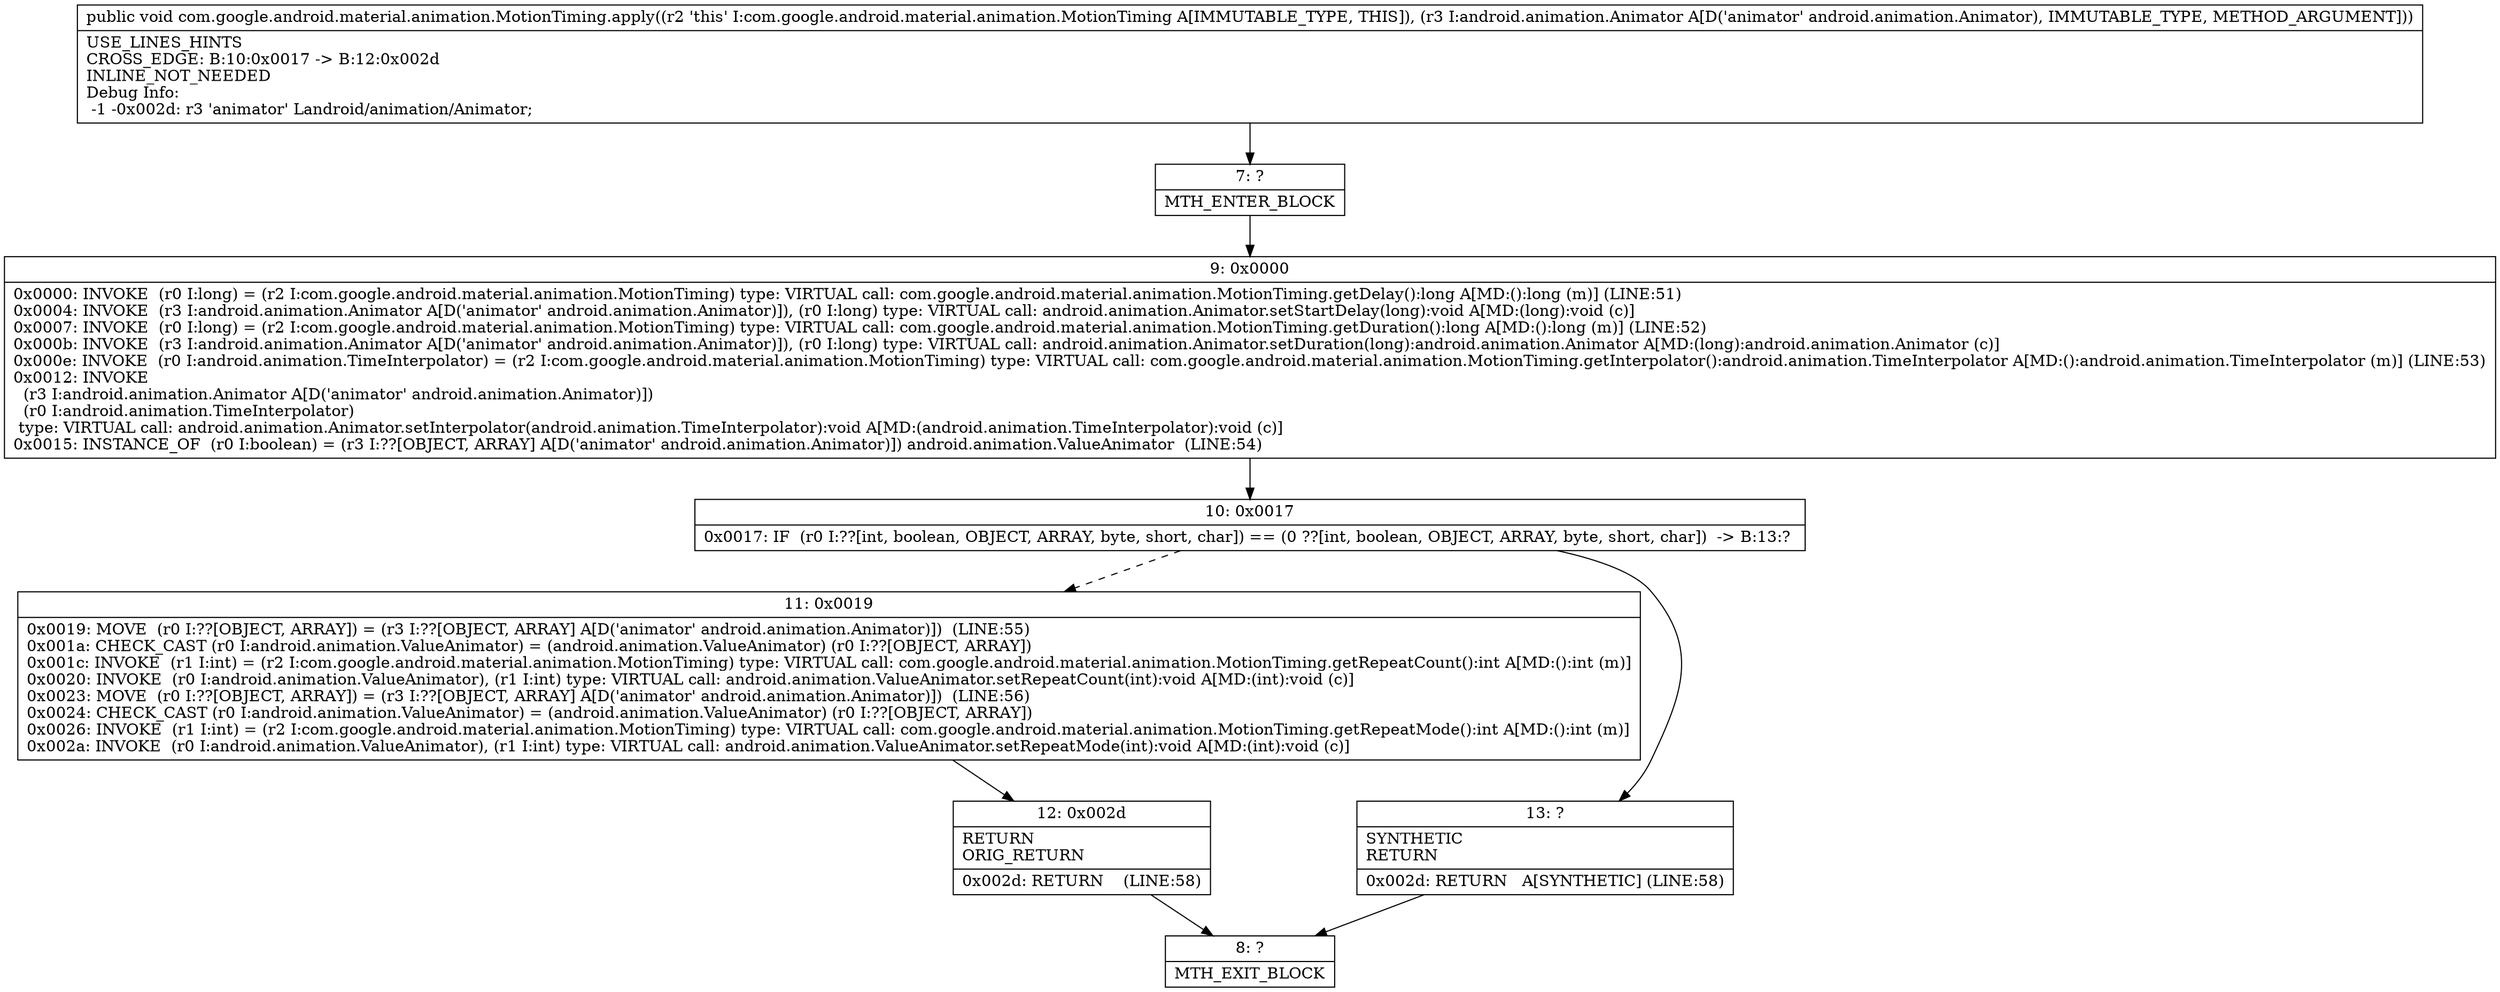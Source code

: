 digraph "CFG forcom.google.android.material.animation.MotionTiming.apply(Landroid\/animation\/Animator;)V" {
Node_7 [shape=record,label="{7\:\ ?|MTH_ENTER_BLOCK\l}"];
Node_9 [shape=record,label="{9\:\ 0x0000|0x0000: INVOKE  (r0 I:long) = (r2 I:com.google.android.material.animation.MotionTiming) type: VIRTUAL call: com.google.android.material.animation.MotionTiming.getDelay():long A[MD:():long (m)] (LINE:51)\l0x0004: INVOKE  (r3 I:android.animation.Animator A[D('animator' android.animation.Animator)]), (r0 I:long) type: VIRTUAL call: android.animation.Animator.setStartDelay(long):void A[MD:(long):void (c)]\l0x0007: INVOKE  (r0 I:long) = (r2 I:com.google.android.material.animation.MotionTiming) type: VIRTUAL call: com.google.android.material.animation.MotionTiming.getDuration():long A[MD:():long (m)] (LINE:52)\l0x000b: INVOKE  (r3 I:android.animation.Animator A[D('animator' android.animation.Animator)]), (r0 I:long) type: VIRTUAL call: android.animation.Animator.setDuration(long):android.animation.Animator A[MD:(long):android.animation.Animator (c)]\l0x000e: INVOKE  (r0 I:android.animation.TimeInterpolator) = (r2 I:com.google.android.material.animation.MotionTiming) type: VIRTUAL call: com.google.android.material.animation.MotionTiming.getInterpolator():android.animation.TimeInterpolator A[MD:():android.animation.TimeInterpolator (m)] (LINE:53)\l0x0012: INVOKE  \l  (r3 I:android.animation.Animator A[D('animator' android.animation.Animator)])\l  (r0 I:android.animation.TimeInterpolator)\l type: VIRTUAL call: android.animation.Animator.setInterpolator(android.animation.TimeInterpolator):void A[MD:(android.animation.TimeInterpolator):void (c)]\l0x0015: INSTANCE_OF  (r0 I:boolean) = (r3 I:??[OBJECT, ARRAY] A[D('animator' android.animation.Animator)]) android.animation.ValueAnimator  (LINE:54)\l}"];
Node_10 [shape=record,label="{10\:\ 0x0017|0x0017: IF  (r0 I:??[int, boolean, OBJECT, ARRAY, byte, short, char]) == (0 ??[int, boolean, OBJECT, ARRAY, byte, short, char])  \-\> B:13:? \l}"];
Node_11 [shape=record,label="{11\:\ 0x0019|0x0019: MOVE  (r0 I:??[OBJECT, ARRAY]) = (r3 I:??[OBJECT, ARRAY] A[D('animator' android.animation.Animator)])  (LINE:55)\l0x001a: CHECK_CAST (r0 I:android.animation.ValueAnimator) = (android.animation.ValueAnimator) (r0 I:??[OBJECT, ARRAY]) \l0x001c: INVOKE  (r1 I:int) = (r2 I:com.google.android.material.animation.MotionTiming) type: VIRTUAL call: com.google.android.material.animation.MotionTiming.getRepeatCount():int A[MD:():int (m)]\l0x0020: INVOKE  (r0 I:android.animation.ValueAnimator), (r1 I:int) type: VIRTUAL call: android.animation.ValueAnimator.setRepeatCount(int):void A[MD:(int):void (c)]\l0x0023: MOVE  (r0 I:??[OBJECT, ARRAY]) = (r3 I:??[OBJECT, ARRAY] A[D('animator' android.animation.Animator)])  (LINE:56)\l0x0024: CHECK_CAST (r0 I:android.animation.ValueAnimator) = (android.animation.ValueAnimator) (r0 I:??[OBJECT, ARRAY]) \l0x0026: INVOKE  (r1 I:int) = (r2 I:com.google.android.material.animation.MotionTiming) type: VIRTUAL call: com.google.android.material.animation.MotionTiming.getRepeatMode():int A[MD:():int (m)]\l0x002a: INVOKE  (r0 I:android.animation.ValueAnimator), (r1 I:int) type: VIRTUAL call: android.animation.ValueAnimator.setRepeatMode(int):void A[MD:(int):void (c)]\l}"];
Node_12 [shape=record,label="{12\:\ 0x002d|RETURN\lORIG_RETURN\l|0x002d: RETURN    (LINE:58)\l}"];
Node_8 [shape=record,label="{8\:\ ?|MTH_EXIT_BLOCK\l}"];
Node_13 [shape=record,label="{13\:\ ?|SYNTHETIC\lRETURN\l|0x002d: RETURN   A[SYNTHETIC] (LINE:58)\l}"];
MethodNode[shape=record,label="{public void com.google.android.material.animation.MotionTiming.apply((r2 'this' I:com.google.android.material.animation.MotionTiming A[IMMUTABLE_TYPE, THIS]), (r3 I:android.animation.Animator A[D('animator' android.animation.Animator), IMMUTABLE_TYPE, METHOD_ARGUMENT]))  | USE_LINES_HINTS\lCROSS_EDGE: B:10:0x0017 \-\> B:12:0x002d\lINLINE_NOT_NEEDED\lDebug Info:\l  \-1 \-0x002d: r3 'animator' Landroid\/animation\/Animator;\l}"];
MethodNode -> Node_7;Node_7 -> Node_9;
Node_9 -> Node_10;
Node_10 -> Node_11[style=dashed];
Node_10 -> Node_13;
Node_11 -> Node_12;
Node_12 -> Node_8;
Node_13 -> Node_8;
}

